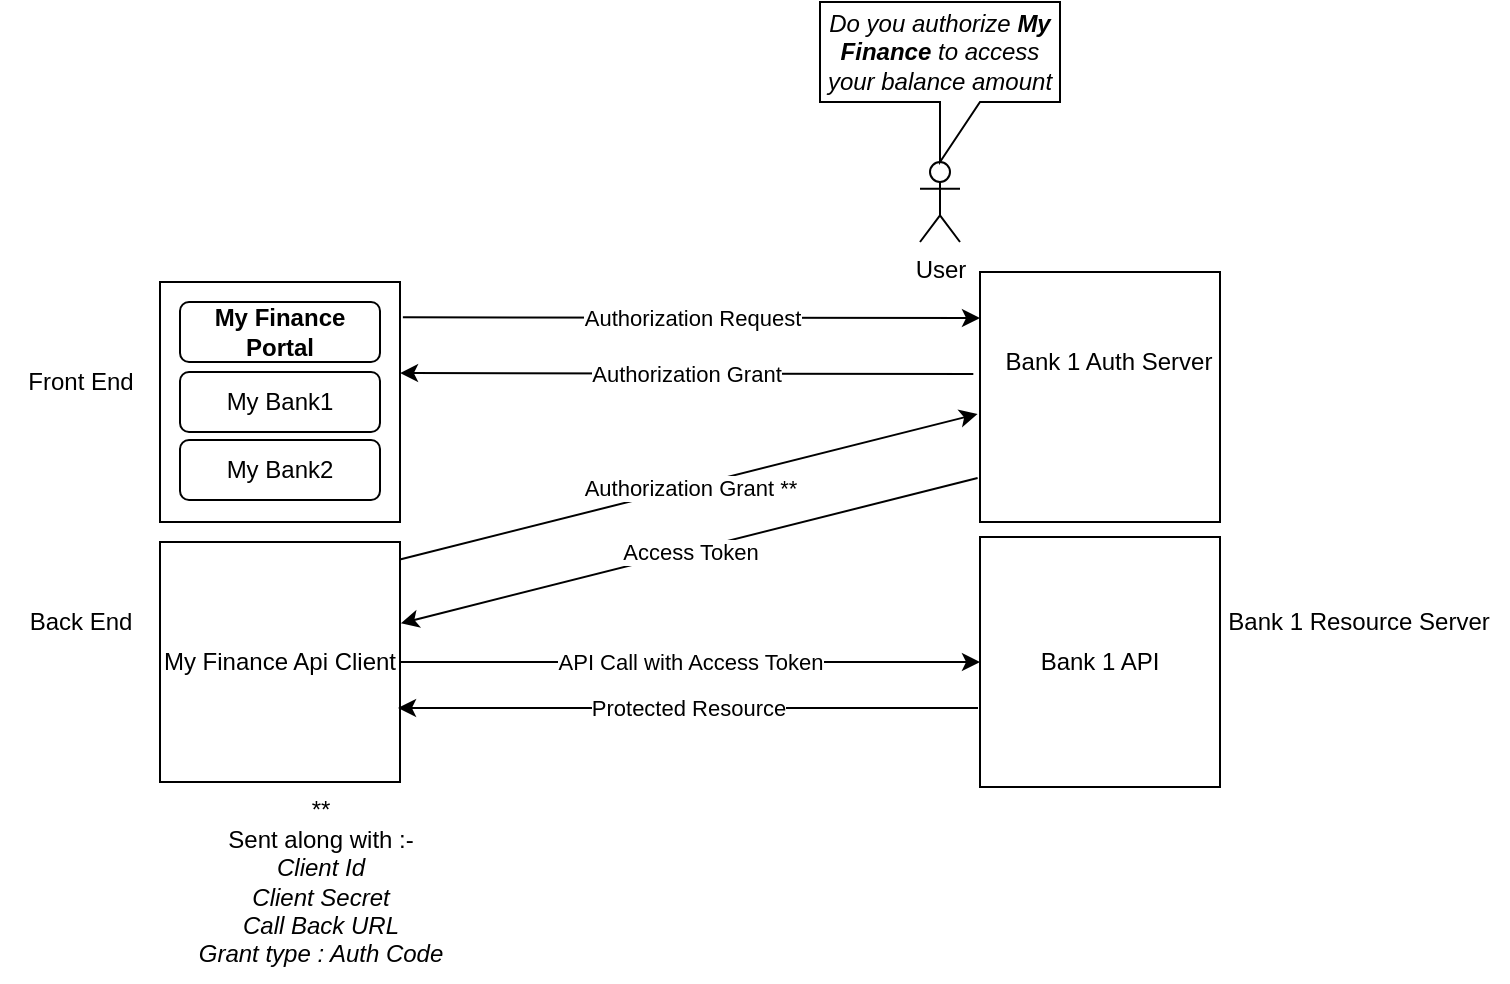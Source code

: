 <mxfile version="20.2.5" type="device"><diagram id="Zwu9dEvIPy_JKhwMA3Db" name="Page-1"><mxGraphModel dx="1017" dy="725" grid="1" gridSize="10" guides="1" tooltips="1" connect="1" arrows="1" fold="1" page="1" pageScale="1" pageWidth="850" pageHeight="1100" math="0" shadow="0"><root><mxCell id="0"/><mxCell id="1" parent="0"/><mxCell id="pbBeQww5a9SiaRp-XtEN-2" value="" style="whiteSpace=wrap;html=1;aspect=fixed;" vertex="1" parent="1"><mxGeometry x="100" y="210" width="120" height="120" as="geometry"/></mxCell><mxCell id="pbBeQww5a9SiaRp-XtEN-3" value="&lt;b&gt;My Finance Portal&lt;/b&gt;" style="rounded=1;whiteSpace=wrap;html=1;" vertex="1" parent="1"><mxGeometry x="110" y="220" width="100" height="30" as="geometry"/></mxCell><mxCell id="pbBeQww5a9SiaRp-XtEN-6" value="My Bank2" style="rounded=1;whiteSpace=wrap;html=1;" vertex="1" parent="1"><mxGeometry x="110" y="289" width="100" height="30" as="geometry"/></mxCell><mxCell id="pbBeQww5a9SiaRp-XtEN-29" value="My Finance Api Client" style="whiteSpace=wrap;html=1;aspect=fixed;" vertex="1" parent="1"><mxGeometry x="100" y="340" width="120" height="120" as="geometry"/></mxCell><mxCell id="pbBeQww5a9SiaRp-XtEN-30" value="My Bank1" style="rounded=1;whiteSpace=wrap;html=1;" vertex="1" parent="1"><mxGeometry x="110" y="255" width="100" height="30" as="geometry"/></mxCell><mxCell id="pbBeQww5a9SiaRp-XtEN-31" value="Front End" style="text;html=1;align=center;verticalAlign=middle;resizable=0;points=[];autosize=1;strokeColor=none;fillColor=none;" vertex="1" parent="1"><mxGeometry x="20" y="245" width="80" height="30" as="geometry"/></mxCell><mxCell id="pbBeQww5a9SiaRp-XtEN-32" value="Back End" style="text;html=1;align=center;verticalAlign=middle;resizable=0;points=[];autosize=1;strokeColor=none;fillColor=none;" vertex="1" parent="1"><mxGeometry x="25" y="365" width="70" height="30" as="geometry"/></mxCell><mxCell id="pbBeQww5a9SiaRp-XtEN-33" value="" style="rounded=0;whiteSpace=wrap;html=1;" vertex="1" parent="1"><mxGeometry x="510" y="205" width="120" height="125" as="geometry"/></mxCell><mxCell id="pbBeQww5a9SiaRp-XtEN-34" value="Bank 1 API" style="rounded=0;whiteSpace=wrap;html=1;" vertex="1" parent="1"><mxGeometry x="510" y="337.5" width="120" height="125" as="geometry"/></mxCell><mxCell id="pbBeQww5a9SiaRp-XtEN-35" value="Bank 1 Auth Server" style="text;html=1;align=center;verticalAlign=middle;resizable=0;points=[];autosize=1;strokeColor=none;fillColor=none;" vertex="1" parent="1"><mxGeometry x="509" y="235" width="130" height="30" as="geometry"/></mxCell><mxCell id="pbBeQww5a9SiaRp-XtEN-36" value="Bank 1 Resource Server" style="text;html=1;align=center;verticalAlign=middle;resizable=0;points=[];autosize=1;strokeColor=none;fillColor=none;" vertex="1" parent="1"><mxGeometry x="624" y="365" width="150" height="30" as="geometry"/></mxCell><mxCell id="pbBeQww5a9SiaRp-XtEN-37" value="User" style="shape=umlActor;verticalLabelPosition=bottom;verticalAlign=top;html=1;outlineConnect=0;" vertex="1" parent="1"><mxGeometry x="480" y="150" width="20" height="40" as="geometry"/></mxCell><mxCell id="pbBeQww5a9SiaRp-XtEN-40" value="&lt;i&gt;Do you authorize &lt;b&gt;My Finance&lt;/b&gt; to access your balance amount&lt;/i&gt;" style="shape=callout;whiteSpace=wrap;html=1;perimeter=calloutPerimeter;" vertex="1" parent="1"><mxGeometry x="430" y="70" width="120" height="80" as="geometry"/></mxCell><mxCell id="pbBeQww5a9SiaRp-XtEN-41" value="" style="endArrow=classic;html=1;rounded=0;exitX=1.012;exitY=0.147;exitDx=0;exitDy=0;exitPerimeter=0;" edge="1" parent="1" source="pbBeQww5a9SiaRp-XtEN-2"><mxGeometry relative="1" as="geometry"><mxPoint x="220" y="220" as="sourcePoint"/><mxPoint x="510" y="228" as="targetPoint"/></mxGeometry></mxCell><mxCell id="pbBeQww5a9SiaRp-XtEN-42" value="Authorization Request" style="edgeLabel;resizable=0;html=1;align=center;verticalAlign=middle;" connectable="0" vertex="1" parent="pbBeQww5a9SiaRp-XtEN-41"><mxGeometry relative="1" as="geometry"/></mxCell><mxCell id="pbBeQww5a9SiaRp-XtEN-45" value="" style="endArrow=classic;html=1;rounded=0;exitX=-0.018;exitY=0.702;exitDx=0;exitDy=0;exitPerimeter=0;" edge="1" parent="1" source="pbBeQww5a9SiaRp-XtEN-35"><mxGeometry relative="1" as="geometry"><mxPoint x="400" y="255.0" as="sourcePoint"/><mxPoint x="220" y="255.53" as="targetPoint"/><Array as="points"/></mxGeometry></mxCell><mxCell id="pbBeQww5a9SiaRp-XtEN-46" value="Authorization Grant" style="edgeLabel;resizable=0;html=1;align=center;verticalAlign=middle;" connectable="0" vertex="1" parent="pbBeQww5a9SiaRp-XtEN-45"><mxGeometry relative="1" as="geometry"/></mxCell><mxCell id="pbBeQww5a9SiaRp-XtEN-52" value="" style="endArrow=classic;html=1;rounded=0;exitX=1.012;exitY=0.147;exitDx=0;exitDy=0;exitPerimeter=0;entryX=-0.01;entryY=0.568;entryDx=0;entryDy=0;entryPerimeter=0;" edge="1" parent="1" target="pbBeQww5a9SiaRp-XtEN-33"><mxGeometry relative="1" as="geometry"><mxPoint x="220.44" y="348.64" as="sourcePoint"/><mxPoint x="509" y="349" as="targetPoint"/></mxGeometry></mxCell><mxCell id="pbBeQww5a9SiaRp-XtEN-53" value="Authorization Grant **" style="edgeLabel;resizable=0;html=1;align=center;verticalAlign=middle;" connectable="0" vertex="1" parent="pbBeQww5a9SiaRp-XtEN-52"><mxGeometry relative="1" as="geometry"/></mxCell><mxCell id="pbBeQww5a9SiaRp-XtEN-54" value="" style="endArrow=classic;html=1;rounded=0;exitX=1.012;exitY=0.147;exitDx=0;exitDy=0;exitPerimeter=0;entryX=-0.01;entryY=0.568;entryDx=0;entryDy=0;entryPerimeter=0;" edge="1" parent="1"><mxGeometry relative="1" as="geometry"><mxPoint x="508.8" y="308.0" as="sourcePoint"/><mxPoint x="220.44" y="380.64" as="targetPoint"/></mxGeometry></mxCell><mxCell id="pbBeQww5a9SiaRp-XtEN-55" value="Access Token" style="edgeLabel;resizable=0;html=1;align=center;verticalAlign=middle;" connectable="0" vertex="1" parent="pbBeQww5a9SiaRp-XtEN-54"><mxGeometry relative="1" as="geometry"/></mxCell><mxCell id="pbBeQww5a9SiaRp-XtEN-56" value="" style="endArrow=classic;html=1;rounded=0;exitX=1;exitY=0.5;exitDx=0;exitDy=0;entryX=0;entryY=0.5;entryDx=0;entryDy=0;" edge="1" parent="1" source="pbBeQww5a9SiaRp-XtEN-29" target="pbBeQww5a9SiaRp-XtEN-34"><mxGeometry relative="1" as="geometry"><mxPoint x="221.44" y="405.64" as="sourcePoint"/><mxPoint x="509.8" y="333.0" as="targetPoint"/></mxGeometry></mxCell><mxCell id="pbBeQww5a9SiaRp-XtEN-57" value="API Call with Access Token" style="edgeLabel;resizable=0;html=1;align=center;verticalAlign=middle;" connectable="0" vertex="1" parent="pbBeQww5a9SiaRp-XtEN-56"><mxGeometry relative="1" as="geometry"/></mxCell><mxCell id="pbBeQww5a9SiaRp-XtEN-58" value="" style="endArrow=classic;html=1;rounded=0;exitX=1;exitY=0.5;exitDx=0;exitDy=0;entryX=0;entryY=0.5;entryDx=0;entryDy=0;" edge="1" parent="1"><mxGeometry relative="1" as="geometry"><mxPoint x="509" y="423" as="sourcePoint"/><mxPoint x="219" y="423" as="targetPoint"/></mxGeometry></mxCell><mxCell id="pbBeQww5a9SiaRp-XtEN-59" value="Protected Resource" style="edgeLabel;resizable=0;html=1;align=center;verticalAlign=middle;" connectable="0" vertex="1" parent="pbBeQww5a9SiaRp-XtEN-58"><mxGeometry relative="1" as="geometry"/></mxCell><mxCell id="pbBeQww5a9SiaRp-XtEN-60" value="**&lt;br&gt;Sent along with :-&lt;br&gt;&lt;i&gt;Client Id&lt;br&gt;Client Secret&lt;br&gt;Call Back URL&lt;br&gt;Grant type : Auth Code&lt;/i&gt;" style="text;html=1;align=center;verticalAlign=middle;resizable=0;points=[];autosize=1;strokeColor=none;fillColor=none;" vertex="1" parent="1"><mxGeometry x="105" y="460" width="150" height="100" as="geometry"/></mxCell></root></mxGraphModel></diagram></mxfile>